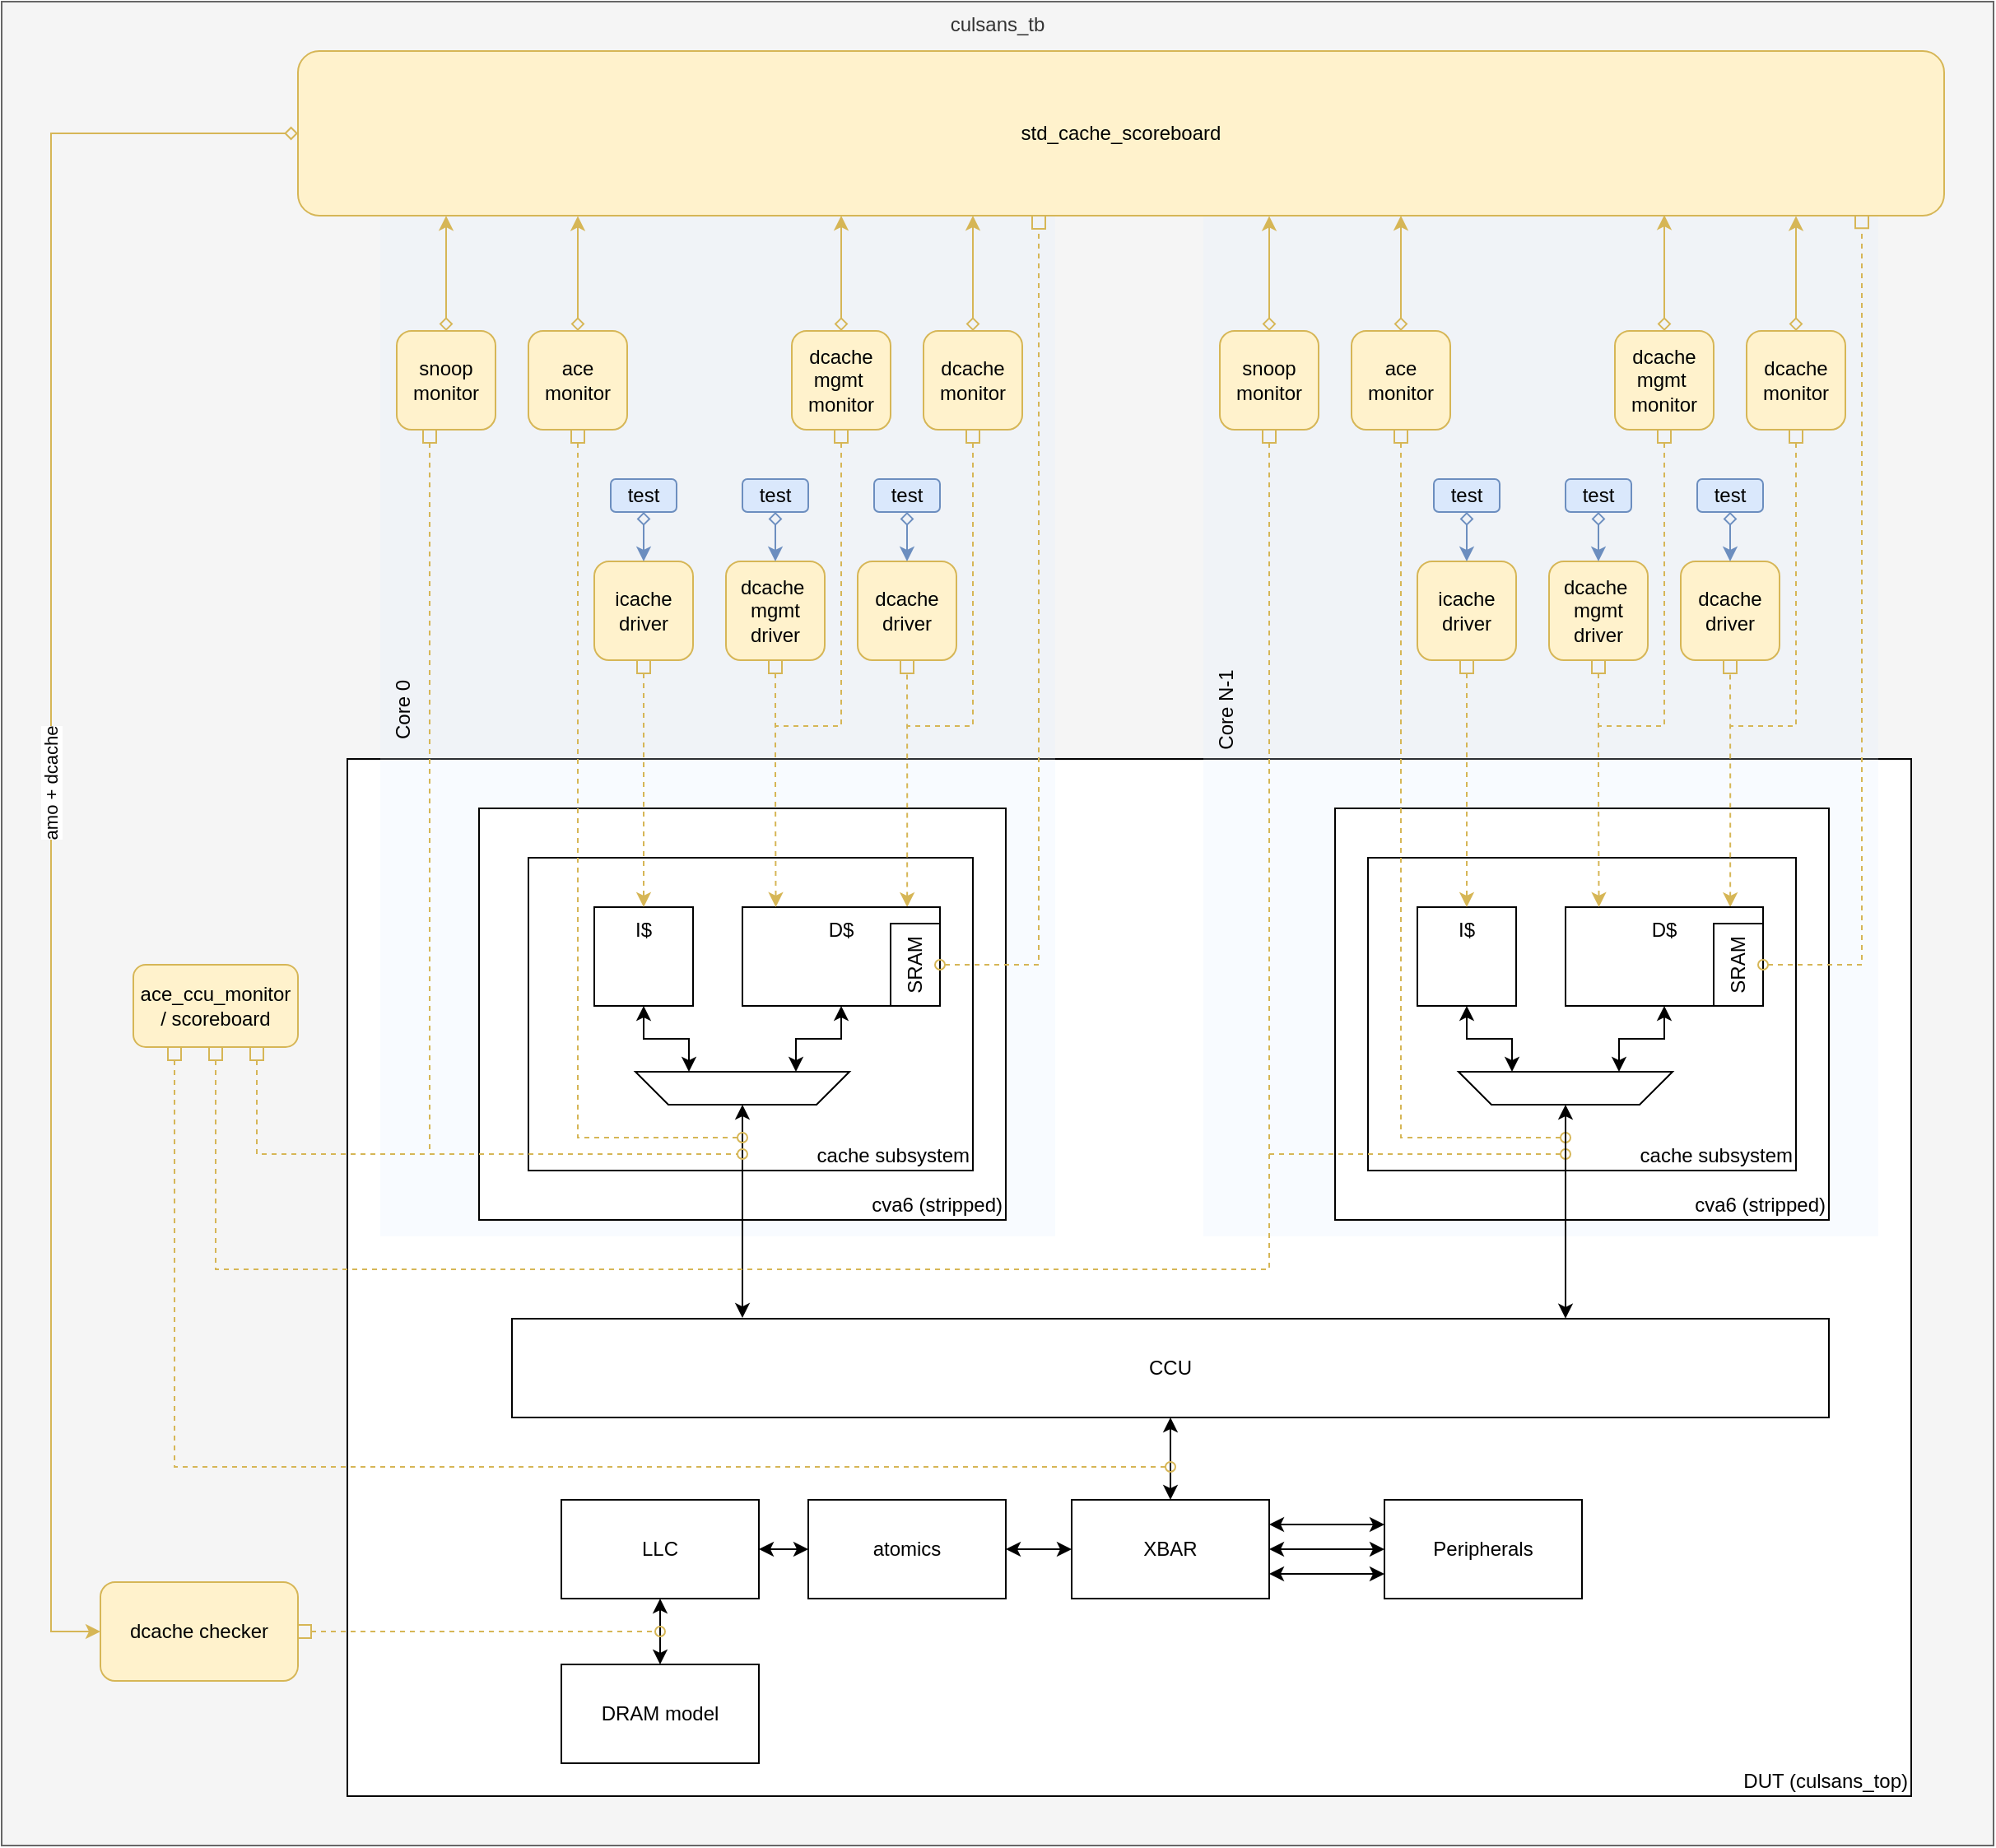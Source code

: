 <mxfile version="22.1.18" type="device">
  <diagram name="Sida-1" id="a8eqyGM2VcXPqRdHQ_DW">
    <mxGraphModel dx="3257" dy="2635" grid="1" gridSize="10" guides="1" tooltips="1" connect="1" arrows="1" fold="1" page="1" pageScale="1" pageWidth="827" pageHeight="1169" math="0" shadow="0">
      <root>
        <mxCell id="0" />
        <mxCell id="1" parent="0" />
        <mxCell id="KZAd2MFrPLXnGe_yaYhW-138" value="culsans_tb" style="rounded=0;whiteSpace=wrap;html=1;horizontal=1;verticalAlign=top;fillColor=#f5f5f5;fontColor=#333333;strokeColor=#666666;" vertex="1" parent="1">
          <mxGeometry x="-180" y="-20" width="1210" height="1120" as="geometry" />
        </mxCell>
        <mxCell id="KZAd2MFrPLXnGe_yaYhW-2" value="DUT (culsans_top)" style="rounded=0;whiteSpace=wrap;html=1;verticalAlign=bottom;horizontal=1;labelBackgroundColor=none;align=right;" vertex="1" parent="1">
          <mxGeometry x="30" y="440" width="950" height="630" as="geometry" />
        </mxCell>
        <mxCell id="KZAd2MFrPLXnGe_yaYhW-131" value="Core N-1" style="rounded=0;whiteSpace=wrap;html=1;dashed=1;horizontal=0;verticalAlign=top;opacity=20;labelBackgroundColor=none;fillColor=#dae8fc;strokeColor=none;" vertex="1" parent="1">
          <mxGeometry x="550" y="90" width="410" height="640" as="geometry" />
        </mxCell>
        <mxCell id="KZAd2MFrPLXnGe_yaYhW-130" value="Core 0" style="rounded=0;whiteSpace=wrap;html=1;dashed=1;horizontal=0;verticalAlign=top;opacity=20;labelBackgroundColor=none;strokeColor=none;fillColor=#dae8fc;" vertex="1" parent="1">
          <mxGeometry x="50" y="90" width="410" height="640" as="geometry" />
        </mxCell>
        <mxCell id="KZAd2MFrPLXnGe_yaYhW-3" value="cva6 (stripped)" style="rounded=0;whiteSpace=wrap;html=1;horizontal=1;verticalAlign=bottom;labelBackgroundColor=#FFFFFF;align=right;" vertex="1" parent="1">
          <mxGeometry x="110" y="470" width="320" height="250" as="geometry" />
        </mxCell>
        <mxCell id="KZAd2MFrPLXnGe_yaYhW-58" style="edgeStyle=orthogonalEdgeStyle;rounded=0;orthogonalLoop=1;jettySize=auto;html=1;exitX=0.5;exitY=0;exitDx=0;exitDy=0;startArrow=diamond;startFill=0;labelBackgroundColor=none;fontColor=default;entryX=0.17;entryY=1.002;entryDx=0;entryDy=0;entryPerimeter=0;fillColor=#fff2cc;strokeColor=#d6b656;" edge="1" parent="1" source="KZAd2MFrPLXnGe_yaYhW-19" target="KZAd2MFrPLXnGe_yaYhW-54">
          <mxGeometry relative="1" as="geometry" />
        </mxCell>
        <mxCell id="nXqxrG5YPyN84t3Gushb-6" value="cache subsystem" style="rounded=0;whiteSpace=wrap;html=1;verticalAlign=bottom;labelBackgroundColor=none;horizontal=1;align=right;" parent="1" vertex="1">
          <mxGeometry x="140" y="500" width="270" height="190" as="geometry" />
        </mxCell>
        <mxCell id="KZAd2MFrPLXnGe_yaYhW-12" style="edgeStyle=orthogonalEdgeStyle;rounded=0;orthogonalLoop=1;jettySize=auto;html=1;exitX=0.5;exitY=1;exitDx=0;exitDy=0;entryX=0.75;entryY=1;entryDx=0;entryDy=0;startArrow=classic;startFill=1;labelBackgroundColor=none;fontColor=default;" edge="1" parent="1" source="nXqxrG5YPyN84t3Gushb-4" target="KZAd2MFrPLXnGe_yaYhW-6">
          <mxGeometry relative="1" as="geometry">
            <mxPoint x="249" y="610" as="targetPoint" />
          </mxGeometry>
        </mxCell>
        <mxCell id="nXqxrG5YPyN84t3Gushb-4" value="I$" style="rounded=0;whiteSpace=wrap;html=1;labelBackgroundColor=none;verticalAlign=top;" parent="1" vertex="1">
          <mxGeometry x="180" y="530" width="60" height="60" as="geometry" />
        </mxCell>
        <mxCell id="KZAd2MFrPLXnGe_yaYhW-11" style="edgeStyle=orthogonalEdgeStyle;rounded=0;orthogonalLoop=1;jettySize=auto;html=1;exitX=0.5;exitY=1;exitDx=0;exitDy=0;entryX=0.25;entryY=1;entryDx=0;entryDy=0;startArrow=classic;startFill=1;labelBackgroundColor=none;fontColor=default;" edge="1" parent="1" source="KZAd2MFrPLXnGe_yaYhW-4" target="KZAd2MFrPLXnGe_yaYhW-6">
          <mxGeometry relative="1" as="geometry" />
        </mxCell>
        <mxCell id="KZAd2MFrPLXnGe_yaYhW-62" style="edgeStyle=orthogonalEdgeStyle;rounded=0;orthogonalLoop=1;jettySize=auto;html=1;entryX=0.5;entryY=1;entryDx=0;entryDy=0;endArrow=box;endFill=0;startArrow=classic;startFill=1;dashed=1;labelBackgroundColor=none;fontColor=default;exitX=0.834;exitY=0.001;exitDx=0;exitDy=0;exitPerimeter=0;fillColor=#fff2cc;strokeColor=#d6b656;" edge="1" parent="1" source="KZAd2MFrPLXnGe_yaYhW-4" target="KZAd2MFrPLXnGe_yaYhW-44">
          <mxGeometry relative="1" as="geometry">
            <mxPoint x="400" y="580" as="sourcePoint" />
            <mxPoint x="400" y="400" as="targetPoint" />
            <Array as="points">
              <mxPoint x="370" y="460" />
              <mxPoint x="370" y="460" />
            </Array>
          </mxGeometry>
        </mxCell>
        <mxCell id="KZAd2MFrPLXnGe_yaYhW-4" value="D$" style="rounded=0;whiteSpace=wrap;html=1;labelBackgroundColor=none;verticalAlign=top;" vertex="1" parent="1">
          <mxGeometry x="270" y="530" width="120" height="60" as="geometry" />
        </mxCell>
        <mxCell id="KZAd2MFrPLXnGe_yaYhW-5" style="edgeStyle=orthogonalEdgeStyle;rounded=0;orthogonalLoop=1;jettySize=auto;html=1;exitX=0.5;exitY=1;exitDx=0;exitDy=0;labelBackgroundColor=none;fontColor=default;" edge="1" parent="1" source="nXqxrG5YPyN84t3Gushb-6" target="nXqxrG5YPyN84t3Gushb-6">
          <mxGeometry relative="1" as="geometry" />
        </mxCell>
        <mxCell id="KZAd2MFrPLXnGe_yaYhW-6" value="" style="shape=trapezoid;perimeter=trapezoidPerimeter;whiteSpace=wrap;html=1;fixedSize=1;rotation=-180;labelBackgroundColor=none;size=20;" vertex="1" parent="1">
          <mxGeometry x="205" y="630" width="130" height="20" as="geometry" />
        </mxCell>
        <mxCell id="KZAd2MFrPLXnGe_yaYhW-14" value="" style="edgeStyle=orthogonalEdgeStyle;rounded=0;orthogonalLoop=1;jettySize=auto;html=1;entryX=0.5;entryY=0;entryDx=0;entryDy=0;startArrow=classic;startFill=1;labelBackgroundColor=none;fontColor=default;horizontal=0;verticalAlign=middle;exitX=0.175;exitY=-0.008;exitDx=0;exitDy=0;exitPerimeter=0;" edge="1" parent="1" source="KZAd2MFrPLXnGe_yaYhW-13">
          <mxGeometry x="0.002" relative="1" as="geometry">
            <mxPoint x="265" y="780.06" as="sourcePoint" />
            <mxPoint x="270" y="650" as="targetPoint" />
            <mxPoint as="offset" />
          </mxGeometry>
        </mxCell>
        <mxCell id="KZAd2MFrPLXnGe_yaYhW-13" value="CCU" style="rounded=0;whiteSpace=wrap;html=1;verticalAlign=middle;labelBackgroundColor=none;" vertex="1" parent="1">
          <mxGeometry x="130" y="780" width="800" height="60" as="geometry" />
        </mxCell>
        <mxCell id="KZAd2MFrPLXnGe_yaYhW-17" style="edgeStyle=orthogonalEdgeStyle;rounded=0;orthogonalLoop=1;jettySize=auto;html=1;exitX=0.5;exitY=1;exitDx=0;exitDy=0;entryX=0.5;entryY=0;entryDx=0;entryDy=0;endArrow=classic;endFill=1;dashed=1;labelBackgroundColor=none;fontColor=default;startArrow=box;startFill=0;fillColor=#fff2cc;strokeColor=#d6b656;" edge="1" parent="1" source="KZAd2MFrPLXnGe_yaYhW-51" target="nXqxrG5YPyN84t3Gushb-4">
          <mxGeometry relative="1" as="geometry">
            <mxPoint x="220" y="460" as="sourcePoint" />
          </mxGeometry>
        </mxCell>
        <mxCell id="KZAd2MFrPLXnGe_yaYhW-19" value="ace&lt;br&gt;monitor" style="rounded=1;whiteSpace=wrap;html=1;labelBackgroundColor=none;fillColor=#fff2cc;strokeColor=#d6b656;" vertex="1" parent="1">
          <mxGeometry x="140" y="180" width="60" height="60" as="geometry" />
        </mxCell>
        <mxCell id="KZAd2MFrPLXnGe_yaYhW-23" style="edgeStyle=orthogonalEdgeStyle;rounded=0;orthogonalLoop=1;jettySize=auto;html=1;exitX=0.5;exitY=1;exitDx=0;exitDy=0;endArrow=oval;endFill=0;dashed=1;labelBackgroundColor=none;fontColor=default;startArrow=box;startFill=0;labelBorderColor=none;fillColor=#fff2cc;strokeColor=#d6b656;" edge="1" parent="1" source="KZAd2MFrPLXnGe_yaYhW-19">
          <mxGeometry relative="1" as="geometry">
            <mxPoint x="-40" y="430" as="sourcePoint" />
            <mxPoint x="270" y="670" as="targetPoint" />
            <Array as="points">
              <mxPoint x="170" y="670" />
              <mxPoint x="270" y="670" />
            </Array>
          </mxGeometry>
        </mxCell>
        <mxCell id="KZAd2MFrPLXnGe_yaYhW-28" value="" style="edgeStyle=orthogonalEdgeStyle;rounded=0;orthogonalLoop=1;jettySize=auto;html=1;startArrow=classic;startFill=1;labelBackgroundColor=default;fontColor=default;horizontal=0;" edge="1" parent="1" source="KZAd2MFrPLXnGe_yaYhW-26" target="KZAd2MFrPLXnGe_yaYhW-13">
          <mxGeometry relative="1" as="geometry">
            <mxPoint x="313.34" y="934.44" as="sourcePoint" />
            <mxPoint x="310.02" y="820" as="targetPoint" />
          </mxGeometry>
        </mxCell>
        <mxCell id="KZAd2MFrPLXnGe_yaYhW-26" value="XBAR" style="rounded=0;whiteSpace=wrap;html=1;verticalAlign=middle;labelBackgroundColor=none;" vertex="1" parent="1">
          <mxGeometry x="470" y="890" width="120" height="60" as="geometry" />
        </mxCell>
        <mxCell id="KZAd2MFrPLXnGe_yaYhW-33" style="edgeStyle=orthogonalEdgeStyle;rounded=0;orthogonalLoop=1;jettySize=auto;html=1;exitX=0.25;exitY=1;exitDx=0;exitDy=0;endArrow=oval;endFill=0;dashed=1;labelBackgroundColor=none;fontColor=default;startArrow=box;startFill=0;fillColor=#fff2cc;strokeColor=#d6b656;" edge="1" parent="1" source="KZAd2MFrPLXnGe_yaYhW-36">
          <mxGeometry relative="1" as="geometry">
            <mxPoint x="-310" y="580" as="sourcePoint" />
            <mxPoint x="530" y="870" as="targetPoint" />
            <Array as="points">
              <mxPoint x="-75" y="870" />
            </Array>
          </mxGeometry>
        </mxCell>
        <mxCell id="KZAd2MFrPLXnGe_yaYhW-133" style="edgeStyle=orthogonalEdgeStyle;rounded=0;orthogonalLoop=1;jettySize=auto;html=1;exitX=0.5;exitY=1;exitDx=0;exitDy=0;startArrow=box;startFill=0;endArrow=none;endFill=0;dashed=1;fillColor=#fff2cc;strokeColor=#d6b656;" edge="1" parent="1" source="KZAd2MFrPLXnGe_yaYhW-36">
          <mxGeometry relative="1" as="geometry">
            <mxPoint x="590" y="680" as="targetPoint" />
            <Array as="points">
              <mxPoint x="-50" y="750" />
              <mxPoint x="590" y="750" />
            </Array>
          </mxGeometry>
        </mxCell>
        <mxCell id="KZAd2MFrPLXnGe_yaYhW-136" style="edgeStyle=orthogonalEdgeStyle;rounded=0;orthogonalLoop=1;jettySize=auto;html=1;exitX=0.75;exitY=1;exitDx=0;exitDy=0;startArrow=box;startFill=0;endArrow=none;endFill=0;dashed=1;fillColor=#fff2cc;strokeColor=#d6b656;" edge="1" parent="1" source="KZAd2MFrPLXnGe_yaYhW-36">
          <mxGeometry relative="1" as="geometry">
            <mxPoint x="80" y="680" as="targetPoint" />
            <Array as="points">
              <mxPoint x="-25" y="680" />
            </Array>
          </mxGeometry>
        </mxCell>
        <mxCell id="KZAd2MFrPLXnGe_yaYhW-36" value="ace_ccu_monitor / scoreboard" style="rounded=1;whiteSpace=wrap;html=1;labelBackgroundColor=none;fillColor=#fff2cc;strokeColor=#d6b656;" vertex="1" parent="1">
          <mxGeometry x="-100" y="565" width="100" height="50" as="geometry" />
        </mxCell>
        <mxCell id="KZAd2MFrPLXnGe_yaYhW-59" style="edgeStyle=orthogonalEdgeStyle;rounded=0;orthogonalLoop=1;jettySize=auto;html=1;exitX=0.5;exitY=0;exitDx=0;exitDy=0;entryX=0.09;entryY=1.001;entryDx=0;entryDy=0;startArrow=diamond;startFill=0;labelBackgroundColor=none;fontColor=default;entryPerimeter=0;fillColor=#fff2cc;strokeColor=#d6b656;" edge="1" parent="1" source="KZAd2MFrPLXnGe_yaYhW-39" target="KZAd2MFrPLXnGe_yaYhW-54">
          <mxGeometry relative="1" as="geometry" />
        </mxCell>
        <mxCell id="KZAd2MFrPLXnGe_yaYhW-39" value="snoop&lt;br&gt;monitor" style="rounded=1;whiteSpace=wrap;html=1;labelBackgroundColor=none;fillColor=#fff2cc;strokeColor=#d6b656;" vertex="1" parent="1">
          <mxGeometry x="60" y="180" width="60" height="60" as="geometry" />
        </mxCell>
        <mxCell id="KZAd2MFrPLXnGe_yaYhW-43" style="edgeStyle=orthogonalEdgeStyle;rounded=0;orthogonalLoop=1;jettySize=auto;html=1;exitX=0.5;exitY=1;exitDx=0;exitDy=0;endArrow=oval;endFill=0;dashed=1;labelBackgroundColor=none;fontColor=default;startArrow=box;startFill=0;fillColor=#fff2cc;strokeColor=#d6b656;" edge="1" parent="1">
          <mxGeometry relative="1" as="geometry">
            <mxPoint x="80" y="240" as="sourcePoint" />
            <mxPoint x="270" y="680" as="targetPoint" />
            <Array as="points">
              <mxPoint x="80" y="680" />
            </Array>
          </mxGeometry>
        </mxCell>
        <mxCell id="KZAd2MFrPLXnGe_yaYhW-68" style="edgeStyle=orthogonalEdgeStyle;rounded=0;orthogonalLoop=1;jettySize=auto;html=1;endArrow=none;endFill=0;startArrow=box;startFill=0;dashed=1;labelBackgroundColor=none;fontColor=default;exitX=0.5;exitY=1;exitDx=0;exitDy=0;fillColor=#fff2cc;strokeColor=#d6b656;" edge="1" parent="1" source="KZAd2MFrPLXnGe_yaYhW-46">
          <mxGeometry relative="1" as="geometry">
            <mxPoint x="370" y="420" as="targetPoint" />
            <mxPoint x="530" y="300" as="sourcePoint" />
            <Array as="points">
              <mxPoint x="410" y="420" />
            </Array>
          </mxGeometry>
        </mxCell>
        <mxCell id="KZAd2MFrPLXnGe_yaYhW-44" value="dcache driver" style="rounded=1;whiteSpace=wrap;html=1;labelBackgroundColor=none;fillColor=#fff2cc;strokeColor=#d6b656;" vertex="1" parent="1">
          <mxGeometry x="340" y="320" width="60" height="60" as="geometry" />
        </mxCell>
        <mxCell id="KZAd2MFrPLXnGe_yaYhW-51" value="icache&lt;br&gt;driver" style="rounded=1;whiteSpace=wrap;html=1;labelBackgroundColor=none;fillColor=#fff2cc;strokeColor=#d6b656;" vertex="1" parent="1">
          <mxGeometry x="180" y="320" width="60" height="60" as="geometry" />
        </mxCell>
        <mxCell id="KZAd2MFrPLXnGe_yaYhW-79" value="amo + dcache" style="edgeStyle=orthogonalEdgeStyle;rounded=0;orthogonalLoop=1;jettySize=auto;html=1;exitX=0;exitY=0.5;exitDx=0;exitDy=0;exitPerimeter=0;entryX=0;entryY=0.5;entryDx=0;entryDy=0;startArrow=diamond;startFill=0;horizontal=0;labelBackgroundColor=default;fontColor=default;fillColor=#fff2cc;strokeColor=#d6b656;" edge="1" parent="1" source="KZAd2MFrPLXnGe_yaYhW-54" target="KZAd2MFrPLXnGe_yaYhW-77">
          <mxGeometry relative="1" as="geometry">
            <Array as="points">
              <mxPoint x="-150" y="60" />
              <mxPoint x="-150" y="970" />
            </Array>
          </mxGeometry>
        </mxCell>
        <mxCell id="KZAd2MFrPLXnGe_yaYhW-56" style="edgeStyle=orthogonalEdgeStyle;rounded=0;orthogonalLoop=1;jettySize=auto;html=1;exitX=0.5;exitY=0;exitDx=0;exitDy=0;entryX=0.41;entryY=1;entryDx=0;entryDy=0;startArrow=diamond;startFill=0;labelBackgroundColor=none;fontColor=default;entryPerimeter=0;fillColor=#fff2cc;strokeColor=#d6b656;" edge="1" parent="1" source="KZAd2MFrPLXnGe_yaYhW-46" target="KZAd2MFrPLXnGe_yaYhW-54">
          <mxGeometry relative="1" as="geometry" />
        </mxCell>
        <mxCell id="KZAd2MFrPLXnGe_yaYhW-64" style="edgeStyle=orthogonalEdgeStyle;rounded=0;orthogonalLoop=1;jettySize=auto;html=1;dashed=1;startArrow=box;startFill=0;endArrow=none;endFill=0;labelBackgroundColor=none;fontColor=default;exitX=0.5;exitY=1;exitDx=0;exitDy=0;fillColor=#fff2cc;strokeColor=#d6b656;" edge="1" parent="1" source="KZAd2MFrPLXnGe_yaYhW-65">
          <mxGeometry relative="1" as="geometry">
            <mxPoint x="590" y="420" as="sourcePoint" />
            <mxPoint x="290" y="420" as="targetPoint" />
            <Array as="points">
              <mxPoint x="330" y="420" />
            </Array>
          </mxGeometry>
        </mxCell>
        <mxCell id="KZAd2MFrPLXnGe_yaYhW-63" value="dcache&amp;nbsp; mgmt driver" style="rounded=1;whiteSpace=wrap;html=1;labelBackgroundColor=none;fillColor=#fff2cc;strokeColor=#d6b656;" vertex="1" parent="1">
          <mxGeometry x="260" y="320" width="60" height="60" as="geometry" />
        </mxCell>
        <mxCell id="KZAd2MFrPLXnGe_yaYhW-65" value="dcache mgmt&amp;nbsp; monitor" style="rounded=1;whiteSpace=wrap;html=1;labelBackgroundColor=none;fillColor=#fff2cc;strokeColor=#d6b656;" vertex="1" parent="1">
          <mxGeometry x="300" y="180" width="60" height="60" as="geometry" />
        </mxCell>
        <mxCell id="KZAd2MFrPLXnGe_yaYhW-46" value="dcache monitor" style="rounded=1;whiteSpace=wrap;html=1;labelBackgroundColor=none;fillColor=#fff2cc;strokeColor=#d6b656;" vertex="1" parent="1">
          <mxGeometry x="380" y="180" width="60" height="60" as="geometry" />
        </mxCell>
        <mxCell id="KZAd2MFrPLXnGe_yaYhW-72" style="edgeStyle=orthogonalEdgeStyle;rounded=0;orthogonalLoop=1;jettySize=auto;html=1;exitX=0.5;exitY=1;exitDx=0;exitDy=0;entryX=0.5;entryY=0;entryDx=0;entryDy=0;startArrow=classic;startFill=1;labelBackgroundColor=none;fontColor=default;" edge="1" parent="1" source="KZAd2MFrPLXnGe_yaYhW-70" target="KZAd2MFrPLXnGe_yaYhW-71">
          <mxGeometry relative="1" as="geometry" />
        </mxCell>
        <mxCell id="KZAd2MFrPLXnGe_yaYhW-74" style="edgeStyle=orthogonalEdgeStyle;rounded=0;orthogonalLoop=1;jettySize=auto;html=1;exitX=1;exitY=0.5;exitDx=0;exitDy=0;entryX=0;entryY=0.5;entryDx=0;entryDy=0;startArrow=classic;startFill=1;labelBackgroundColor=none;fontColor=default;" edge="1" parent="1" source="KZAd2MFrPLXnGe_yaYhW-70" target="KZAd2MFrPLXnGe_yaYhW-73">
          <mxGeometry relative="1" as="geometry" />
        </mxCell>
        <mxCell id="KZAd2MFrPLXnGe_yaYhW-70" value="LLC" style="rounded=0;whiteSpace=wrap;html=1;verticalAlign=middle;labelBackgroundColor=none;" vertex="1" parent="1">
          <mxGeometry x="160" y="890" width="120" height="60" as="geometry" />
        </mxCell>
        <mxCell id="KZAd2MFrPLXnGe_yaYhW-71" value="DRAM model" style="rounded=0;whiteSpace=wrap;html=1;verticalAlign=middle;labelBackgroundColor=none;" vertex="1" parent="1">
          <mxGeometry x="160" y="990" width="120" height="60" as="geometry" />
        </mxCell>
        <mxCell id="KZAd2MFrPLXnGe_yaYhW-75" style="edgeStyle=orthogonalEdgeStyle;rounded=0;orthogonalLoop=1;jettySize=auto;html=1;exitX=1;exitY=0.5;exitDx=0;exitDy=0;entryX=0;entryY=0.5;entryDx=0;entryDy=0;startArrow=classic;startFill=1;labelBackgroundColor=none;fontColor=default;" edge="1" parent="1" source="KZAd2MFrPLXnGe_yaYhW-73" target="KZAd2MFrPLXnGe_yaYhW-26">
          <mxGeometry relative="1" as="geometry" />
        </mxCell>
        <mxCell id="KZAd2MFrPLXnGe_yaYhW-73" value="atomics" style="rounded=0;whiteSpace=wrap;html=1;verticalAlign=middle;labelBackgroundColor=none;" vertex="1" parent="1">
          <mxGeometry x="310" y="890" width="120" height="60" as="geometry" />
        </mxCell>
        <mxCell id="KZAd2MFrPLXnGe_yaYhW-78" style="edgeStyle=orthogonalEdgeStyle;rounded=0;orthogonalLoop=1;jettySize=auto;html=1;exitX=1;exitY=0.5;exitDx=0;exitDy=0;dashed=1;startArrow=box;startFill=0;endArrow=oval;endFill=0;labelBackgroundColor=none;fontColor=default;fillColor=#fff2cc;strokeColor=#d6b656;" edge="1" parent="1" source="KZAd2MFrPLXnGe_yaYhW-77">
          <mxGeometry relative="1" as="geometry">
            <mxPoint x="220" y="970" as="targetPoint" />
          </mxGeometry>
        </mxCell>
        <mxCell id="KZAd2MFrPLXnGe_yaYhW-77" value="dcache checker" style="rounded=1;whiteSpace=wrap;html=1;labelBackgroundColor=none;fillColor=#fff2cc;strokeColor=#d6b656;" vertex="1" parent="1">
          <mxGeometry x="-120" y="940" width="120" height="60" as="geometry" />
        </mxCell>
        <mxCell id="KZAd2MFrPLXnGe_yaYhW-80" value="SRAM" style="rounded=0;whiteSpace=wrap;html=1;labelBackgroundColor=none;horizontal=0;" vertex="1" parent="1">
          <mxGeometry x="360" y="540" width="30" height="50" as="geometry" />
        </mxCell>
        <mxCell id="KZAd2MFrPLXnGe_yaYhW-81" style="edgeStyle=orthogonalEdgeStyle;rounded=0;orthogonalLoop=1;jettySize=auto;html=1;startArrow=oval;startFill=0;endArrow=box;endFill=0;dashed=1;exitX=1;exitY=0.5;exitDx=0;exitDy=0;labelBackgroundColor=none;fontColor=default;fillColor=#fff2cc;strokeColor=#d6b656;" edge="1" parent="1" source="KZAd2MFrPLXnGe_yaYhW-80">
          <mxGeometry relative="1" as="geometry">
            <mxPoint x="450" y="110" as="targetPoint" />
            <mxPoint x="330.0" y="630.0" as="sourcePoint" />
            <Array as="points">
              <mxPoint x="450" y="565" />
            </Array>
          </mxGeometry>
        </mxCell>
        <mxCell id="KZAd2MFrPLXnGe_yaYhW-83" style="edgeStyle=orthogonalEdgeStyle;rounded=0;orthogonalLoop=1;jettySize=auto;html=1;exitX=0.5;exitY=0;exitDx=0;exitDy=0;entryX=0.33;entryY=1;entryDx=0;entryDy=0;entryPerimeter=0;startArrow=diamond;startFill=0;labelBackgroundColor=none;fontColor=default;fillColor=#fff2cc;strokeColor=#d6b656;" edge="1" parent="1" source="KZAd2MFrPLXnGe_yaYhW-65" target="KZAd2MFrPLXnGe_yaYhW-54">
          <mxGeometry relative="1" as="geometry" />
        </mxCell>
        <mxCell id="KZAd2MFrPLXnGe_yaYhW-86" style="edgeStyle=orthogonalEdgeStyle;rounded=0;orthogonalLoop=1;jettySize=auto;html=1;exitX=0.5;exitY=1;exitDx=0;exitDy=0;entryX=0.5;entryY=0;entryDx=0;entryDy=0;startArrow=diamond;startFill=0;labelBackgroundColor=none;fontColor=default;fillColor=#dae8fc;strokeColor=#6c8ebf;" edge="1" parent="1" source="KZAd2MFrPLXnGe_yaYhW-85" target="KZAd2MFrPLXnGe_yaYhW-44">
          <mxGeometry relative="1" as="geometry" />
        </mxCell>
        <mxCell id="KZAd2MFrPLXnGe_yaYhW-85" value="test" style="rounded=1;whiteSpace=wrap;html=1;labelBackgroundColor=none;fillColor=#dae8fc;strokeColor=#6c8ebf;" vertex="1" parent="1">
          <mxGeometry x="350" y="270" width="40" height="20" as="geometry" />
        </mxCell>
        <mxCell id="KZAd2MFrPLXnGe_yaYhW-87" style="edgeStyle=orthogonalEdgeStyle;rounded=0;orthogonalLoop=1;jettySize=auto;html=1;exitX=0.5;exitY=1;exitDx=0;exitDy=0;startArrow=diamond;startFill=0;entryX=0.5;entryY=0;entryDx=0;entryDy=0;labelBackgroundColor=none;fontColor=default;fillColor=#dae8fc;strokeColor=#6c8ebf;" edge="1" parent="1" source="KZAd2MFrPLXnGe_yaYhW-88" target="KZAd2MFrPLXnGe_yaYhW-63">
          <mxGeometry relative="1" as="geometry">
            <mxPoint x="240" y="310" as="targetPoint" />
          </mxGeometry>
        </mxCell>
        <mxCell id="KZAd2MFrPLXnGe_yaYhW-88" value="test" style="rounded=1;whiteSpace=wrap;html=1;labelBackgroundColor=none;fillColor=#dae8fc;strokeColor=#6c8ebf;" vertex="1" parent="1">
          <mxGeometry x="270" y="270" width="40" height="20" as="geometry" />
        </mxCell>
        <mxCell id="KZAd2MFrPLXnGe_yaYhW-89" style="edgeStyle=orthogonalEdgeStyle;rounded=0;orthogonalLoop=1;jettySize=auto;html=1;exitX=0.5;exitY=1;exitDx=0;exitDy=0;entryX=0.169;entryY=0;entryDx=0;entryDy=0;entryPerimeter=0;startArrow=box;startFill=0;dashed=1;labelBackgroundColor=none;fontColor=default;fillColor=#fff2cc;strokeColor=#d6b656;" edge="1" parent="1" source="KZAd2MFrPLXnGe_yaYhW-63" target="KZAd2MFrPLXnGe_yaYhW-4">
          <mxGeometry relative="1" as="geometry" />
        </mxCell>
        <mxCell id="KZAd2MFrPLXnGe_yaYhW-90" style="edgeStyle=orthogonalEdgeStyle;rounded=0;orthogonalLoop=1;jettySize=auto;html=1;exitX=0.5;exitY=1;exitDx=0;exitDy=0;startArrow=diamond;startFill=0;entryX=0.5;entryY=0;entryDx=0;entryDy=0;labelBackgroundColor=none;fontColor=default;fillColor=#dae8fc;strokeColor=#6c8ebf;" edge="1" parent="1" source="KZAd2MFrPLXnGe_yaYhW-91" target="KZAd2MFrPLXnGe_yaYhW-51">
          <mxGeometry relative="1" as="geometry">
            <mxPoint x="240" y="310" as="targetPoint" />
          </mxGeometry>
        </mxCell>
        <mxCell id="KZAd2MFrPLXnGe_yaYhW-91" value="test" style="rounded=1;whiteSpace=wrap;html=1;labelBackgroundColor=none;fillColor=#dae8fc;strokeColor=#6c8ebf;" vertex="1" parent="1">
          <mxGeometry x="190" y="270" width="40" height="20" as="geometry" />
        </mxCell>
        <mxCell id="KZAd2MFrPLXnGe_yaYhW-92" style="edgeStyle=orthogonalEdgeStyle;rounded=0;orthogonalLoop=1;jettySize=auto;html=1;exitX=0.5;exitY=0;exitDx=0;exitDy=0;startArrow=diamond;startFill=0;labelBackgroundColor=none;fontColor=default;entryX=0.67;entryY=1;entryDx=0;entryDy=0;entryPerimeter=0;fillColor=#fff2cc;strokeColor=#d6b656;" edge="1" parent="1" source="KZAd2MFrPLXnGe_yaYhW-103" target="KZAd2MFrPLXnGe_yaYhW-54">
          <mxGeometry relative="1" as="geometry">
            <mxPoint x="669" y="110" as="targetPoint" />
          </mxGeometry>
        </mxCell>
        <mxCell id="KZAd2MFrPLXnGe_yaYhW-93" value="cva6 (stripped)" style="rounded=0;whiteSpace=wrap;html=1;horizontal=1;verticalAlign=bottom;labelBackgroundColor=none;align=right;" vertex="1" parent="1">
          <mxGeometry x="630" y="470" width="300" height="250" as="geometry" />
        </mxCell>
        <mxCell id="KZAd2MFrPLXnGe_yaYhW-94" value="cache subsystem" style="rounded=0;whiteSpace=wrap;html=1;verticalAlign=bottom;labelBackgroundColor=none;align=right;" vertex="1" parent="1">
          <mxGeometry x="650" y="500" width="260" height="190" as="geometry" />
        </mxCell>
        <mxCell id="KZAd2MFrPLXnGe_yaYhW-95" style="edgeStyle=orthogonalEdgeStyle;rounded=0;orthogonalLoop=1;jettySize=auto;html=1;exitX=0.5;exitY=1;exitDx=0;exitDy=0;entryX=0.75;entryY=1;entryDx=0;entryDy=0;startArrow=classic;startFill=1;labelBackgroundColor=none;fontColor=default;" edge="1" parent="1" source="KZAd2MFrPLXnGe_yaYhW-96" target="KZAd2MFrPLXnGe_yaYhW-101">
          <mxGeometry relative="1" as="geometry">
            <mxPoint x="749" y="610" as="targetPoint" />
          </mxGeometry>
        </mxCell>
        <mxCell id="KZAd2MFrPLXnGe_yaYhW-96" value="I$" style="rounded=0;whiteSpace=wrap;html=1;labelBackgroundColor=none;verticalAlign=top;" vertex="1" parent="1">
          <mxGeometry x="680" y="530" width="60" height="60" as="geometry" />
        </mxCell>
        <mxCell id="KZAd2MFrPLXnGe_yaYhW-97" style="edgeStyle=orthogonalEdgeStyle;rounded=0;orthogonalLoop=1;jettySize=auto;html=1;exitX=0.5;exitY=1;exitDx=0;exitDy=0;entryX=0.25;entryY=1;entryDx=0;entryDy=0;startArrow=classic;startFill=1;labelBackgroundColor=none;fontColor=default;" edge="1" parent="1" source="KZAd2MFrPLXnGe_yaYhW-99" target="KZAd2MFrPLXnGe_yaYhW-101">
          <mxGeometry relative="1" as="geometry" />
        </mxCell>
        <mxCell id="KZAd2MFrPLXnGe_yaYhW-98" style="edgeStyle=orthogonalEdgeStyle;rounded=0;orthogonalLoop=1;jettySize=auto;html=1;entryX=0.5;entryY=1;entryDx=0;entryDy=0;endArrow=box;endFill=0;startArrow=classic;startFill=1;dashed=1;labelBackgroundColor=none;fontColor=default;exitX=0.834;exitY=0.001;exitDx=0;exitDy=0;exitPerimeter=0;fillColor=#fff2cc;strokeColor=#d6b656;" edge="1" parent="1" source="KZAd2MFrPLXnGe_yaYhW-99" target="KZAd2MFrPLXnGe_yaYhW-109">
          <mxGeometry relative="1" as="geometry">
            <mxPoint x="900" y="580" as="sourcePoint" />
            <mxPoint x="900" y="400" as="targetPoint" />
            <Array as="points">
              <mxPoint x="870" y="460" />
              <mxPoint x="870" y="460" />
            </Array>
          </mxGeometry>
        </mxCell>
        <mxCell id="KZAd2MFrPLXnGe_yaYhW-99" value="D$" style="rounded=0;whiteSpace=wrap;html=1;labelBackgroundColor=none;verticalAlign=top;" vertex="1" parent="1">
          <mxGeometry x="770" y="530" width="120" height="60" as="geometry" />
        </mxCell>
        <mxCell id="KZAd2MFrPLXnGe_yaYhW-100" style="edgeStyle=orthogonalEdgeStyle;rounded=0;orthogonalLoop=1;jettySize=auto;html=1;exitX=0.5;exitY=1;exitDx=0;exitDy=0;labelBackgroundColor=none;fontColor=default;" edge="1" parent="1" source="KZAd2MFrPLXnGe_yaYhW-94" target="KZAd2MFrPLXnGe_yaYhW-94">
          <mxGeometry relative="1" as="geometry" />
        </mxCell>
        <mxCell id="KZAd2MFrPLXnGe_yaYhW-101" value="" style="shape=trapezoid;perimeter=trapezoidPerimeter;whiteSpace=wrap;html=1;fixedSize=1;rotation=-180;labelBackgroundColor=none;size=20;" vertex="1" parent="1">
          <mxGeometry x="705" y="630" width="130" height="20" as="geometry" />
        </mxCell>
        <mxCell id="KZAd2MFrPLXnGe_yaYhW-102" style="edgeStyle=orthogonalEdgeStyle;rounded=0;orthogonalLoop=1;jettySize=auto;html=1;exitX=0.5;exitY=1;exitDx=0;exitDy=0;entryX=0.5;entryY=0;entryDx=0;entryDy=0;endArrow=classic;endFill=1;dashed=1;labelBackgroundColor=none;fontColor=default;startArrow=box;startFill=0;fillColor=#fff2cc;strokeColor=#d6b656;" edge="1" parent="1" source="KZAd2MFrPLXnGe_yaYhW-110" target="KZAd2MFrPLXnGe_yaYhW-96">
          <mxGeometry relative="1" as="geometry">
            <mxPoint x="720" y="460" as="sourcePoint" />
          </mxGeometry>
        </mxCell>
        <mxCell id="KZAd2MFrPLXnGe_yaYhW-103" value="ace&lt;br&gt;monitor" style="rounded=1;whiteSpace=wrap;html=1;labelBackgroundColor=none;fillColor=#fff2cc;strokeColor=#d6b656;" vertex="1" parent="1">
          <mxGeometry x="640" y="180" width="60" height="60" as="geometry" />
        </mxCell>
        <mxCell id="KZAd2MFrPLXnGe_yaYhW-104" style="edgeStyle=orthogonalEdgeStyle;rounded=0;orthogonalLoop=1;jettySize=auto;html=1;exitX=0.5;exitY=1;exitDx=0;exitDy=0;endArrow=oval;endFill=0;dashed=1;labelBackgroundColor=none;fontColor=default;startArrow=box;startFill=0;labelBorderColor=none;fillColor=#fff2cc;strokeColor=#d6b656;" edge="1" parent="1" source="KZAd2MFrPLXnGe_yaYhW-103">
          <mxGeometry relative="1" as="geometry">
            <mxPoint x="460" y="430" as="sourcePoint" />
            <mxPoint x="770" y="670" as="targetPoint" />
            <Array as="points">
              <mxPoint x="670" y="670" />
            </Array>
          </mxGeometry>
        </mxCell>
        <mxCell id="KZAd2MFrPLXnGe_yaYhW-105" style="edgeStyle=orthogonalEdgeStyle;rounded=0;orthogonalLoop=1;jettySize=auto;html=1;exitX=0.5;exitY=0;exitDx=0;exitDy=0;entryX=0.59;entryY=1.002;entryDx=0;entryDy=0;startArrow=diamond;startFill=0;labelBackgroundColor=none;fontColor=default;entryPerimeter=0;fillColor=#fff2cc;strokeColor=#d6b656;" edge="1" parent="1" source="KZAd2MFrPLXnGe_yaYhW-106" target="KZAd2MFrPLXnGe_yaYhW-54">
          <mxGeometry relative="1" as="geometry">
            <mxPoint x="599" y="110" as="targetPoint" />
          </mxGeometry>
        </mxCell>
        <mxCell id="KZAd2MFrPLXnGe_yaYhW-106" value="snoop&lt;br&gt;monitor" style="rounded=1;whiteSpace=wrap;html=1;labelBackgroundColor=none;fillColor=#fff2cc;strokeColor=#d6b656;" vertex="1" parent="1">
          <mxGeometry x="560" y="180" width="60" height="60" as="geometry" />
        </mxCell>
        <mxCell id="KZAd2MFrPLXnGe_yaYhW-107" style="edgeStyle=orthogonalEdgeStyle;rounded=0;orthogonalLoop=1;jettySize=auto;html=1;endArrow=oval;endFill=0;dashed=1;labelBackgroundColor=none;fontColor=default;startArrow=box;startFill=0;exitX=0.5;exitY=1;exitDx=0;exitDy=0;fillColor=#fff2cc;strokeColor=#d6b656;" edge="1" parent="1" source="KZAd2MFrPLXnGe_yaYhW-106">
          <mxGeometry relative="1" as="geometry">
            <mxPoint x="600" y="270" as="sourcePoint" />
            <mxPoint x="770" y="680" as="targetPoint" />
            <Array as="points">
              <mxPoint x="590" y="680" />
            </Array>
          </mxGeometry>
        </mxCell>
        <mxCell id="KZAd2MFrPLXnGe_yaYhW-108" style="edgeStyle=orthogonalEdgeStyle;rounded=0;orthogonalLoop=1;jettySize=auto;html=1;endArrow=none;endFill=0;startArrow=box;startFill=0;dashed=1;labelBackgroundColor=none;fontColor=default;exitX=0.5;exitY=1;exitDx=0;exitDy=0;fillColor=#fff2cc;strokeColor=#d6b656;" edge="1" parent="1" source="KZAd2MFrPLXnGe_yaYhW-115">
          <mxGeometry relative="1" as="geometry">
            <mxPoint x="870" y="420" as="targetPoint" />
            <mxPoint x="1030" y="300" as="sourcePoint" />
            <Array as="points">
              <mxPoint x="910" y="420" />
            </Array>
          </mxGeometry>
        </mxCell>
        <mxCell id="KZAd2MFrPLXnGe_yaYhW-109" value="dcache driver" style="rounded=1;whiteSpace=wrap;html=1;labelBackgroundColor=none;fillColor=#fff2cc;strokeColor=#d6b656;" vertex="1" parent="1">
          <mxGeometry x="840" y="320" width="60" height="60" as="geometry" />
        </mxCell>
        <mxCell id="KZAd2MFrPLXnGe_yaYhW-110" value="icache&lt;br&gt;driver" style="rounded=1;whiteSpace=wrap;html=1;labelBackgroundColor=none;fillColor=#fff2cc;strokeColor=#d6b656;" vertex="1" parent="1">
          <mxGeometry x="680" y="320" width="60" height="60" as="geometry" />
        </mxCell>
        <mxCell id="KZAd2MFrPLXnGe_yaYhW-111" style="edgeStyle=orthogonalEdgeStyle;rounded=0;orthogonalLoop=1;jettySize=auto;html=1;exitX=0.5;exitY=0;exitDx=0;exitDy=0;entryX=0.91;entryY=1.002;entryDx=0;entryDy=0;startArrow=diamond;startFill=0;labelBackgroundColor=none;fontColor=default;entryPerimeter=0;fillColor=#fff2cc;strokeColor=#d6b656;" edge="1" parent="1" source="KZAd2MFrPLXnGe_yaYhW-115" target="KZAd2MFrPLXnGe_yaYhW-54">
          <mxGeometry relative="1" as="geometry">
            <mxPoint x="879" y="110" as="targetPoint" />
          </mxGeometry>
        </mxCell>
        <mxCell id="KZAd2MFrPLXnGe_yaYhW-112" style="edgeStyle=orthogonalEdgeStyle;rounded=0;orthogonalLoop=1;jettySize=auto;html=1;dashed=1;startArrow=box;startFill=0;endArrow=none;endFill=0;labelBackgroundColor=none;fontColor=default;exitX=0.5;exitY=1;exitDx=0;exitDy=0;fillColor=#fff2cc;strokeColor=#d6b656;" edge="1" parent="1" source="KZAd2MFrPLXnGe_yaYhW-114">
          <mxGeometry relative="1" as="geometry">
            <mxPoint x="1090" y="420" as="sourcePoint" />
            <mxPoint x="790" y="420" as="targetPoint" />
            <Array as="points">
              <mxPoint x="830" y="420" />
            </Array>
          </mxGeometry>
        </mxCell>
        <mxCell id="KZAd2MFrPLXnGe_yaYhW-113" value="dcache&amp;nbsp; mgmt driver" style="rounded=1;whiteSpace=wrap;html=1;labelBackgroundColor=none;fillColor=#fff2cc;strokeColor=#d6b656;" vertex="1" parent="1">
          <mxGeometry x="760" y="320" width="60" height="60" as="geometry" />
        </mxCell>
        <mxCell id="KZAd2MFrPLXnGe_yaYhW-114" value="dcache mgmt&amp;nbsp; monitor" style="rounded=1;whiteSpace=wrap;html=1;labelBackgroundColor=none;fillColor=#fff2cc;strokeColor=#d6b656;" vertex="1" parent="1">
          <mxGeometry x="800" y="180" width="60" height="60" as="geometry" />
        </mxCell>
        <mxCell id="KZAd2MFrPLXnGe_yaYhW-115" value="dcache monitor" style="rounded=1;whiteSpace=wrap;html=1;labelBackgroundColor=none;fillColor=#fff2cc;strokeColor=#d6b656;" vertex="1" parent="1">
          <mxGeometry x="880" y="180" width="60" height="60" as="geometry" />
        </mxCell>
        <mxCell id="KZAd2MFrPLXnGe_yaYhW-116" value="SRAM" style="rounded=0;whiteSpace=wrap;html=1;labelBackgroundColor=none;horizontal=0;" vertex="1" parent="1">
          <mxGeometry x="860" y="540" width="30" height="50" as="geometry" />
        </mxCell>
        <mxCell id="KZAd2MFrPLXnGe_yaYhW-118" style="edgeStyle=orthogonalEdgeStyle;rounded=0;orthogonalLoop=1;jettySize=auto;html=1;exitX=0.5;exitY=0;exitDx=0;exitDy=0;entryX=0.83;entryY=0.996;entryDx=0;entryDy=0;entryPerimeter=0;startArrow=diamond;startFill=0;labelBackgroundColor=none;fontColor=default;fillColor=#fff2cc;strokeColor=#d6b656;" edge="1" parent="1" source="KZAd2MFrPLXnGe_yaYhW-114" target="KZAd2MFrPLXnGe_yaYhW-54">
          <mxGeometry relative="1" as="geometry">
            <mxPoint x="770" y="110" as="targetPoint" />
          </mxGeometry>
        </mxCell>
        <mxCell id="KZAd2MFrPLXnGe_yaYhW-119" style="edgeStyle=orthogonalEdgeStyle;rounded=0;orthogonalLoop=1;jettySize=auto;html=1;exitX=0.5;exitY=1;exitDx=0;exitDy=0;entryX=0.5;entryY=0;entryDx=0;entryDy=0;startArrow=diamond;startFill=0;labelBackgroundColor=none;fontColor=default;fillColor=#dae8fc;strokeColor=#6c8ebf;" edge="1" parent="1" source="KZAd2MFrPLXnGe_yaYhW-120" target="KZAd2MFrPLXnGe_yaYhW-109">
          <mxGeometry relative="1" as="geometry" />
        </mxCell>
        <mxCell id="KZAd2MFrPLXnGe_yaYhW-120" value="test" style="rounded=1;whiteSpace=wrap;html=1;labelBackgroundColor=none;fillColor=#dae8fc;strokeColor=#6c8ebf;" vertex="1" parent="1">
          <mxGeometry x="850" y="270" width="40" height="20" as="geometry" />
        </mxCell>
        <mxCell id="KZAd2MFrPLXnGe_yaYhW-121" style="edgeStyle=orthogonalEdgeStyle;rounded=0;orthogonalLoop=1;jettySize=auto;html=1;exitX=0.5;exitY=1;exitDx=0;exitDy=0;startArrow=diamond;startFill=0;entryX=0.5;entryY=0;entryDx=0;entryDy=0;labelBackgroundColor=none;fontColor=default;fillColor=#dae8fc;strokeColor=#6c8ebf;" edge="1" parent="1" source="KZAd2MFrPLXnGe_yaYhW-122" target="KZAd2MFrPLXnGe_yaYhW-113">
          <mxGeometry relative="1" as="geometry">
            <mxPoint x="740" y="310" as="targetPoint" />
          </mxGeometry>
        </mxCell>
        <mxCell id="KZAd2MFrPLXnGe_yaYhW-122" value="test" style="rounded=1;whiteSpace=wrap;html=1;labelBackgroundColor=none;fillColor=#dae8fc;strokeColor=#6c8ebf;" vertex="1" parent="1">
          <mxGeometry x="770" y="270" width="40" height="20" as="geometry" />
        </mxCell>
        <mxCell id="KZAd2MFrPLXnGe_yaYhW-123" style="edgeStyle=orthogonalEdgeStyle;rounded=0;orthogonalLoop=1;jettySize=auto;html=1;exitX=0.5;exitY=1;exitDx=0;exitDy=0;entryX=0.169;entryY=0;entryDx=0;entryDy=0;entryPerimeter=0;startArrow=box;startFill=0;dashed=1;labelBackgroundColor=none;fontColor=default;fillColor=#fff2cc;strokeColor=#d6b656;" edge="1" parent="1" source="KZAd2MFrPLXnGe_yaYhW-113" target="KZAd2MFrPLXnGe_yaYhW-99">
          <mxGeometry relative="1" as="geometry" />
        </mxCell>
        <mxCell id="KZAd2MFrPLXnGe_yaYhW-124" style="edgeStyle=orthogonalEdgeStyle;rounded=0;orthogonalLoop=1;jettySize=auto;html=1;exitX=0.5;exitY=1;exitDx=0;exitDy=0;startArrow=diamond;startFill=0;entryX=0.5;entryY=0;entryDx=0;entryDy=0;labelBackgroundColor=none;fontColor=default;fillColor=#dae8fc;strokeColor=#6c8ebf;" edge="1" parent="1" source="KZAd2MFrPLXnGe_yaYhW-125" target="KZAd2MFrPLXnGe_yaYhW-110">
          <mxGeometry relative="1" as="geometry">
            <mxPoint x="740" y="310" as="targetPoint" />
          </mxGeometry>
        </mxCell>
        <mxCell id="KZAd2MFrPLXnGe_yaYhW-125" value="test" style="rounded=1;whiteSpace=wrap;html=1;labelBackgroundColor=none;fillColor=#dae8fc;strokeColor=#6c8ebf;" vertex="1" parent="1">
          <mxGeometry x="690" y="270" width="40" height="20" as="geometry" />
        </mxCell>
        <mxCell id="KZAd2MFrPLXnGe_yaYhW-127" style="edgeStyle=orthogonalEdgeStyle;rounded=0;orthogonalLoop=1;jettySize=auto;html=1;exitX=0;exitY=0.25;exitDx=0;exitDy=0;entryX=1;entryY=0.25;entryDx=0;entryDy=0;startArrow=classic;startFill=1;labelBackgroundColor=none;fontColor=default;" edge="1" parent="1" source="KZAd2MFrPLXnGe_yaYhW-126" target="KZAd2MFrPLXnGe_yaYhW-26">
          <mxGeometry relative="1" as="geometry" />
        </mxCell>
        <mxCell id="KZAd2MFrPLXnGe_yaYhW-128" style="edgeStyle=orthogonalEdgeStyle;rounded=0;orthogonalLoop=1;jettySize=auto;html=1;exitX=0;exitY=0.5;exitDx=0;exitDy=0;entryX=1;entryY=0.5;entryDx=0;entryDy=0;startArrow=classic;startFill=1;labelBackgroundColor=none;fontColor=default;" edge="1" parent="1" source="KZAd2MFrPLXnGe_yaYhW-126" target="KZAd2MFrPLXnGe_yaYhW-26">
          <mxGeometry relative="1" as="geometry" />
        </mxCell>
        <mxCell id="KZAd2MFrPLXnGe_yaYhW-117" style="edgeStyle=orthogonalEdgeStyle;rounded=0;orthogonalLoop=1;jettySize=auto;html=1;entryX=0.95;entryY=0.996;entryDx=0;entryDy=0;entryPerimeter=0;startArrow=oval;startFill=0;endArrow=box;endFill=0;dashed=1;exitX=1;exitY=0.5;exitDx=0;exitDy=0;labelBackgroundColor=none;fontColor=default;fillColor=#fff2cc;strokeColor=#d6b656;" edge="1" parent="1" source="KZAd2MFrPLXnGe_yaYhW-116" target="KZAd2MFrPLXnGe_yaYhW-54">
          <mxGeometry relative="1" as="geometry">
            <mxPoint x="941" y="110" as="targetPoint" />
            <mxPoint x="830.0" y="630.0" as="sourcePoint" />
            <Array as="points">
              <mxPoint x="950" y="565" />
            </Array>
          </mxGeometry>
        </mxCell>
        <mxCell id="KZAd2MFrPLXnGe_yaYhW-129" style="edgeStyle=orthogonalEdgeStyle;rounded=0;orthogonalLoop=1;jettySize=auto;html=1;exitX=0;exitY=0.75;exitDx=0;exitDy=0;entryX=1;entryY=0.75;entryDx=0;entryDy=0;startArrow=classic;startFill=1;labelBackgroundColor=none;fontColor=default;" edge="1" parent="1" source="KZAd2MFrPLXnGe_yaYhW-126" target="KZAd2MFrPLXnGe_yaYhW-26">
          <mxGeometry relative="1" as="geometry" />
        </mxCell>
        <mxCell id="KZAd2MFrPLXnGe_yaYhW-126" value="Peripherals" style="rounded=0;whiteSpace=wrap;html=1;verticalAlign=middle;labelBackgroundColor=none;" vertex="1" parent="1">
          <mxGeometry x="660" y="890" width="120" height="60" as="geometry" />
        </mxCell>
        <mxCell id="KZAd2MFrPLXnGe_yaYhW-132" style="edgeStyle=orthogonalEdgeStyle;rounded=0;orthogonalLoop=1;jettySize=auto;html=1;exitX=0.5;exitY=0;exitDx=0;exitDy=0;entryX=0.8;entryY=-0.002;entryDx=0;entryDy=0;entryPerimeter=0;startArrow=classic;startFill=1;" edge="1" parent="1" source="KZAd2MFrPLXnGe_yaYhW-101" target="KZAd2MFrPLXnGe_yaYhW-13">
          <mxGeometry relative="1" as="geometry">
            <Array as="points">
              <mxPoint x="770" y="670" />
              <mxPoint x="770" y="670" />
            </Array>
          </mxGeometry>
        </mxCell>
        <mxCell id="KZAd2MFrPLXnGe_yaYhW-54" value="std_cache_scoreboard" style="rounded=1;whiteSpace=wrap;html=1;arcSize=13;points=[[0,0,0,0,0],[0,0.25,0,0,0],[0,0.5,0,0,0],[0,0.75,0,0,0],[0,1,0,0,0],[0.2,1,0,0,0],[0.25,0,0,0,0],[0.25,1,0,0,0],[0.5,0,0,0,0],[0.5,1,0,0,0],[0.6,1,0,0,0],[0.75,0,0,0,0],[0.75,1,0,0,0],[1,0,0,0,0],[1,0.25,0,0,0],[1,0.5,0,0,0],[1,0.75,0,0,0],[1,1,0,0,0]];labelBackgroundColor=none;fillColor=#fff2cc;strokeColor=#d6b656;" vertex="1" parent="1">
          <mxGeometry y="10" width="1000" height="100" as="geometry" />
        </mxCell>
      </root>
    </mxGraphModel>
  </diagram>
</mxfile>
